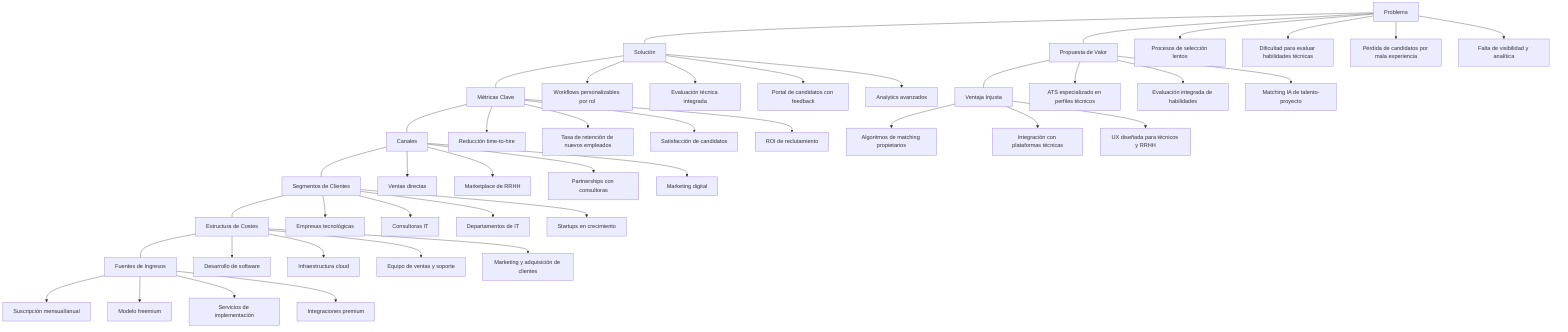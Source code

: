 graph TD
    P[Problema]
    S[Solución]
    UVP[Propuesta de Valor]
    UA[Ventaja Injusta]
    M[Métricas Clave]
    C[Canales]
    CS[Segmentos de Clientes]
    EC[Estructura de Costes]
    RS[Fuentes de Ingresos]

    P --- S
    P --- UVP
    UVP --- UA
    S --- M
    M --- C
    C --- CS
    CS --- EC
    EC --- RS

    P-->P1[Procesos de selección lentos]
    P-->P2[Dificultad para evaluar habilidades técnicas]
    P-->P3[Pérdida de candidatos por mala experiencia]
    P-->P4[Falta de visibilidad y analítica]

    UVP-->UVP1[ATS especializado en perfiles técnicos]
    UVP-->UVP2[Evaluación integrada de habilidades]
    UVP-->UVP3[Matching IA de talento-proyecto]

    CS-->CS1[Empresas tecnológicas]
    CS-->CS2[Consultoras IT]
    CS-->CS3[Departamentos de IT]
    CS-->CS4[Startups en crecimiento]

    S-->S1[Workflows personalizables por rol]
    S-->S2[Evaluación técnica integrada]
    S-->S3[Portal de candidatos con feedback]
    S-->S4[Analytics avanzados]

    M-->M1[Reducción time-to-hire]
    M-->M2[Tasa de retención de nuevos empleados]
    M-->M3[Satisfacción de candidatos]
    M-->M4[ROI de reclutamiento]

    C-->C1[Ventas directas]
    C-->C2[Marketplace de RRHH]
    C-->C3[Partnerships con consultoras]
    C-->C4[Marketing digital]

    UA-->UA1[Algoritmos de matching propietarios]
    UA-->UA2[Integración con plataformas técnicas]
    UA-->UA3[UX diseñada para técnicos y RRHH]

    EC-->EC1[Desarrollo de software]
    EC-->EC2[Infraestructura cloud]
    EC-->EC3[Equipo de ventas y soporte]
    EC-->EC4[Marketing y adquisición de clientes]

    RS-->RS1[Suscripción mensual/anual]
    RS-->RS2[Modelo freemium]
    RS-->RS3[Servicios de implementación]
    RS-->RS4[Integraciones premium]